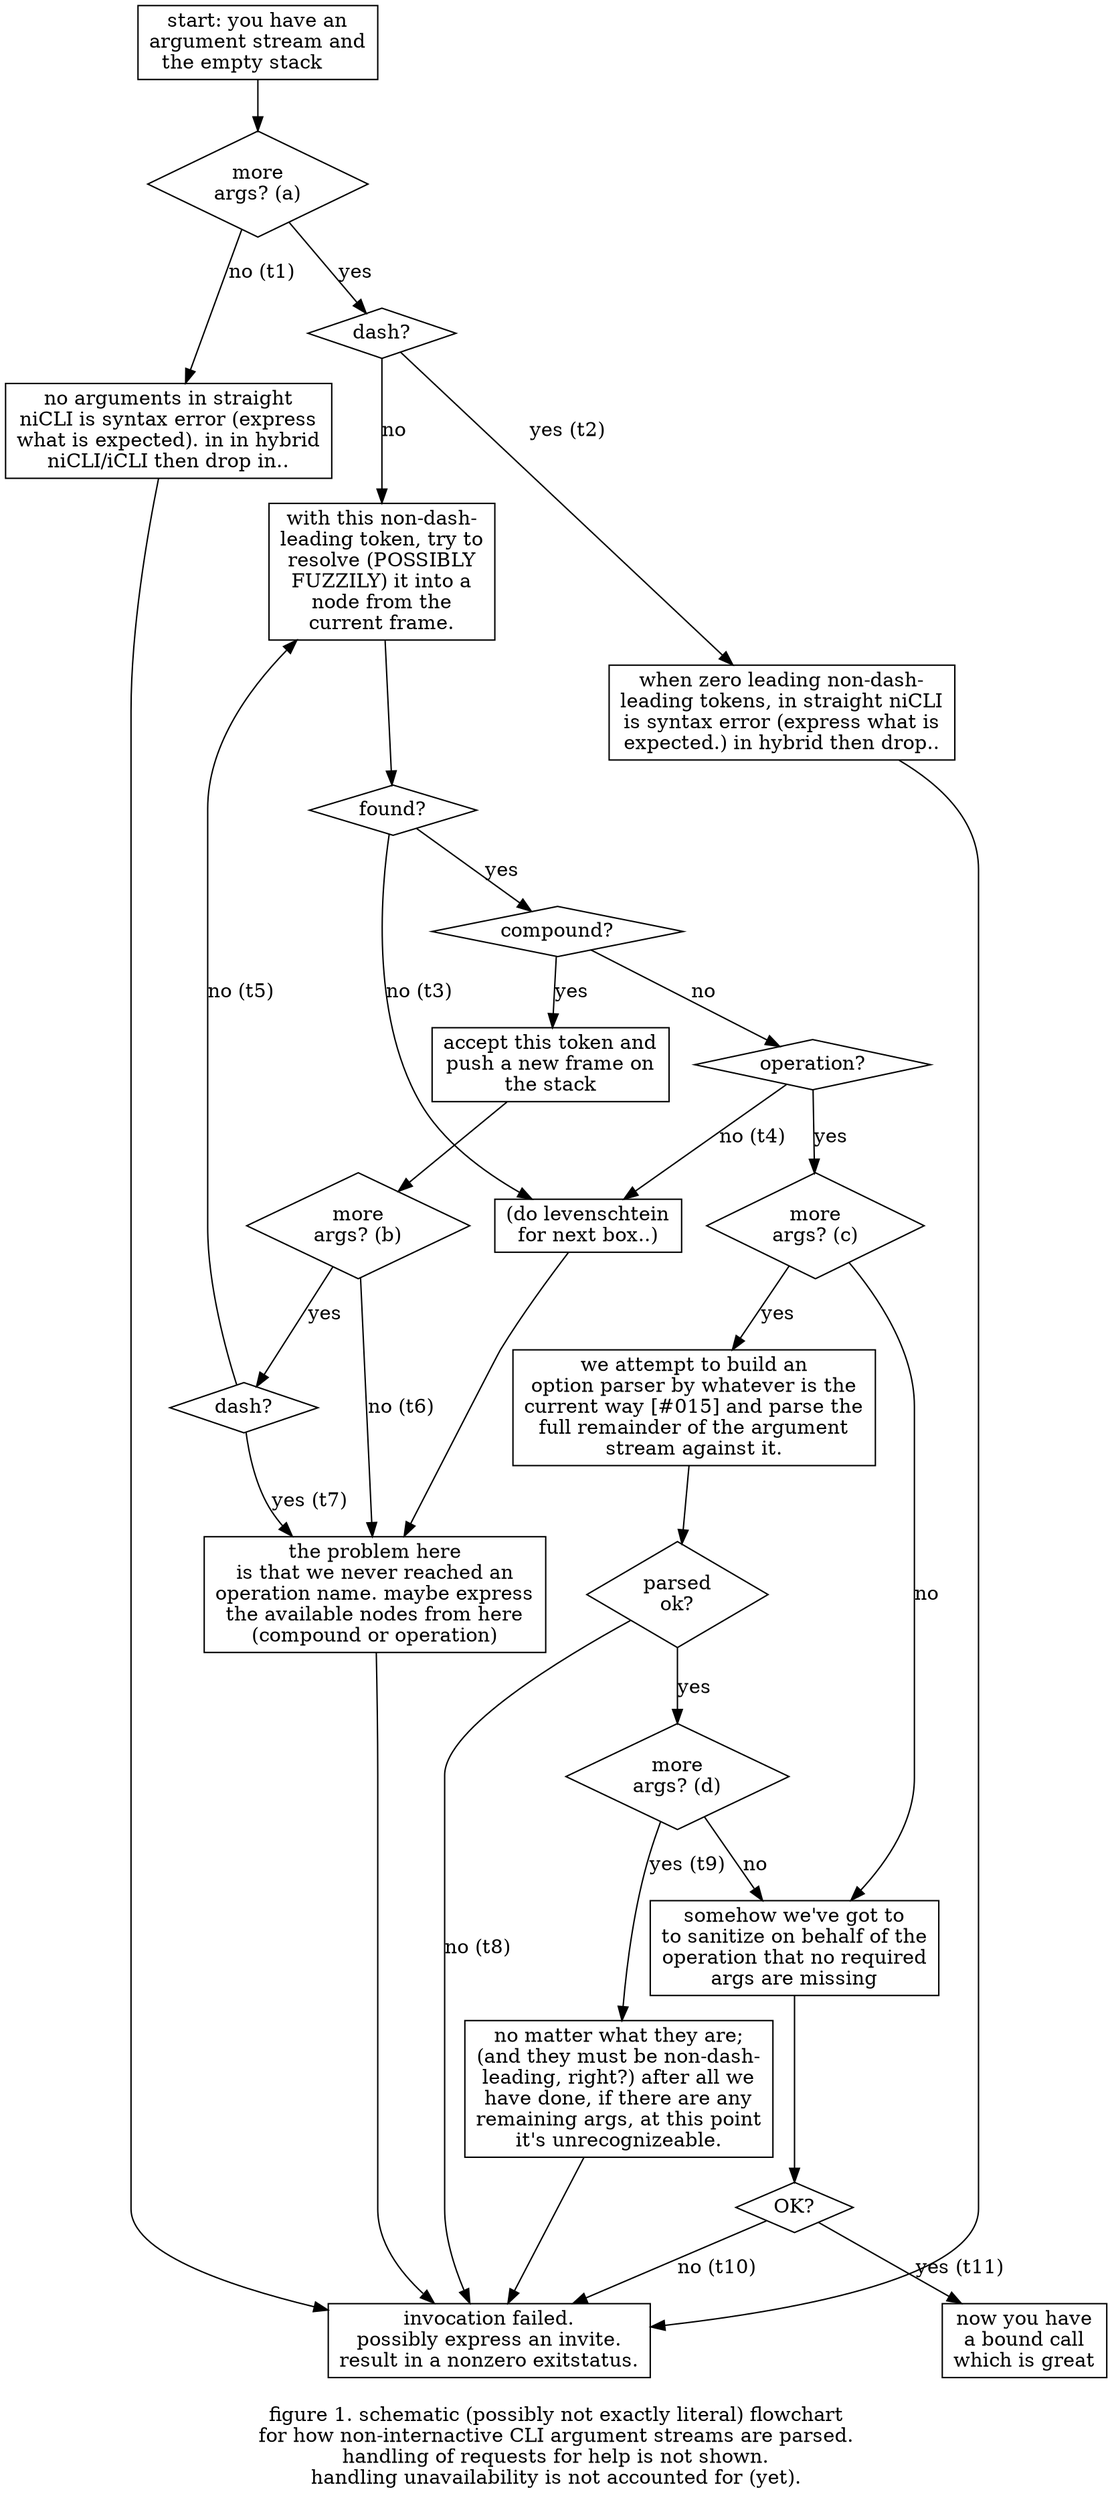 digraph g {

label="
figure 1. schematic (possibly not exactly literal) flowchart
for how non-internactive CLI argument streams are parsed.
handling of requests for help is not shown.
handling unavailability is not accounted for (yet)."

/* states */

state_start [shape=rectangle label="start: you have an
argument stream and
the empty stack     "]

state_no_args [shape=rectangle label="no arguments in straight
niCLI is syntax error (express
what is expected). in in hybrid
niCLI/iCLI then drop in.."]

state_early_opt [shape=rectangle label="when zero leading non-dash-
leading tokens, in straight niCLI
is syntax error (express what is
expected.) in hybrid then drop.."]

state_parse_one [shape=rectangle label="with this non-dash-
leading token, try to
resolve (POSSIBLY
FUZZILY) it into a
node from the
current frame."]

state_levenschtein [shape=rectangle label="(do levenschtein
for next box..)"]

state_push [shape=rectangle label="accept this token and
push a new frame on
the stack"]

state_op [shape=rectangle label="we attempt to build an
option parser by whatever is the
current way [#015] and parse the
full remainder of the argument
stream against it."]

state_never_reached_operation [shape=rectangle label="the problem here
is that we never reached an
operation name. maybe express
the available nodes from here
(compound or operation)"]

state_please_no_more_args [shape=rectangle label="no matter what they are;
(and they must be non-dash-
leading, right?) after all we
have done, if there are any
remaining args, at this point
it's unrecognizeable."]

state_failed [shape=rectangle label="invocation failed.
possibly express an invite.
result in a nonzero exitstatus." ]

state_normalize [shape=rectangle label="somehow we've got to
to sanitize on behalf of the
operation that no required
args are missing"]

state_succeeded [shape=rectangle label="now you have
a bound call
which is great"]

/* questions & transitions */

state_start -> q1
q1 [shape=diamond label="more\nargs? (a)"]
q1->state_no_args [label="no (t1)"]
state_no_args->state_failed
q1->q2 [label="yes"]
q2 [shape=diamond label="dash?"]
q2->state_early_opt [label="yes (t2)"]
state_early_opt->state_failed
q2->state_parse_one [label="no"]
state_parse_one->q3
q3 [shape=diamond label="found?"]
q3->state_levenschtein [label="no (t3)"]
state_levenschtein -> state_never_reached_operation
q3->q4 [label="yes"]
q4 [shape=diamond label="compound?"]
q4->state_push [label="yes"]
q4->q7 [label="no"]
state_push -> q5
q5 [shape=diamond label="more\nargs? (b)"]
q5->state_never_reached_operation [label="no (t6)"]
state_never_reached_operation -> state_failed
q5->q6 [label="yes"]
q6 [shape=diamond label="dash?"]
q6->state_never_reached_operation [label="yes (t7)"]
q6->state_parse_one [label="no (t5)"]
q7 [shape=diamond label="operation?"]
q7->q8 [label="yes"]
q7->state_levenschtein [label="no (t4)"]
q8 [shape=diamond label="more\nargs? (c)"]
q8->state_op [label="yes"]
q8->state_normalize [label="no"]
state_op->q9
q9 [shape=diamond label="parsed\nok?"]
q9->state_failed [label="no (t8)"]
q9->q10 [label="yes"]
q10 [shape=diamond label="more\nargs? (d)"]
q10->state_please_no_more_args [label="yes (t9)"]
state_please_no_more_args->state_failed
q10->state_normalize [label="no"]
state_normalize->q11
q11 [shape=diamond label="OK?"]
q11->state_failed [label="no (t10)"]
q11->state_succeeded [label="yes (t11)"]
}
